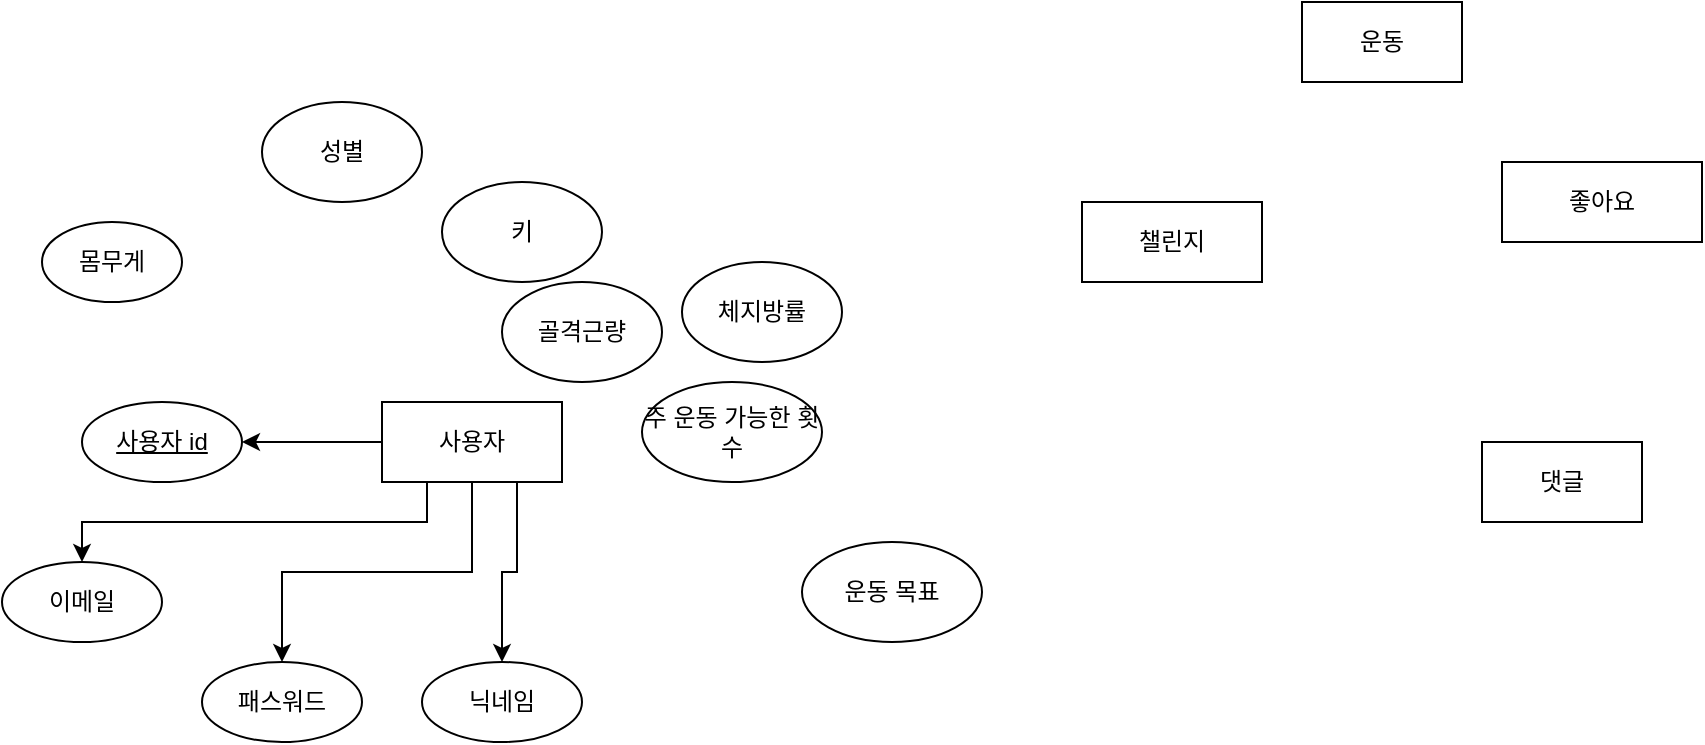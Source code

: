 <mxfile version="24.3.1" type="github">
  <diagram id="R2lEEEUBdFMjLlhIrx00" name="Page-1">
    <mxGraphModel dx="1959" dy="558" grid="1" gridSize="10" guides="1" tooltips="1" connect="1" arrows="1" fold="1" page="1" pageScale="1" pageWidth="850" pageHeight="1100" math="0" shadow="0" extFonts="Permanent Marker^https://fonts.googleapis.com/css?family=Permanent+Marker">
      <root>
        <mxCell id="0" />
        <mxCell id="1" parent="0" />
        <mxCell id="CGZgVdFiG2IRdjszwuet-2" value="챌린지" style="rounded=0;whiteSpace=wrap;html=1;" vertex="1" parent="1">
          <mxGeometry x="300" y="160" width="90" height="40" as="geometry" />
        </mxCell>
        <mxCell id="CGZgVdFiG2IRdjszwuet-11" style="edgeStyle=orthogonalEdgeStyle;rounded=0;orthogonalLoop=1;jettySize=auto;html=1;exitX=0;exitY=0.5;exitDx=0;exitDy=0;" edge="1" parent="1" source="CGZgVdFiG2IRdjszwuet-3" target="CGZgVdFiG2IRdjszwuet-10">
          <mxGeometry relative="1" as="geometry" />
        </mxCell>
        <mxCell id="CGZgVdFiG2IRdjszwuet-16" style="edgeStyle=orthogonalEdgeStyle;rounded=0;orthogonalLoop=1;jettySize=auto;html=1;exitX=0.25;exitY=1;exitDx=0;exitDy=0;" edge="1" parent="1" source="CGZgVdFiG2IRdjszwuet-3" target="CGZgVdFiG2IRdjszwuet-12">
          <mxGeometry relative="1" as="geometry" />
        </mxCell>
        <mxCell id="CGZgVdFiG2IRdjszwuet-17" style="edgeStyle=orthogonalEdgeStyle;rounded=0;orthogonalLoop=1;jettySize=auto;html=1;exitX=0.5;exitY=1;exitDx=0;exitDy=0;" edge="1" parent="1" source="CGZgVdFiG2IRdjszwuet-3" target="CGZgVdFiG2IRdjszwuet-13">
          <mxGeometry relative="1" as="geometry" />
        </mxCell>
        <mxCell id="CGZgVdFiG2IRdjszwuet-18" style="edgeStyle=orthogonalEdgeStyle;rounded=0;orthogonalLoop=1;jettySize=auto;html=1;exitX=0.75;exitY=1;exitDx=0;exitDy=0;entryX=0.5;entryY=0;entryDx=0;entryDy=0;" edge="1" parent="1" source="CGZgVdFiG2IRdjszwuet-3" target="CGZgVdFiG2IRdjszwuet-14">
          <mxGeometry relative="1" as="geometry" />
        </mxCell>
        <mxCell id="CGZgVdFiG2IRdjszwuet-3" value="사용자" style="rounded=0;whiteSpace=wrap;html=1;" vertex="1" parent="1">
          <mxGeometry x="-50" y="260" width="90" height="40" as="geometry" />
        </mxCell>
        <mxCell id="CGZgVdFiG2IRdjszwuet-4" style="edgeStyle=orthogonalEdgeStyle;rounded=0;orthogonalLoop=1;jettySize=auto;html=1;exitX=0.5;exitY=1;exitDx=0;exitDy=0;" edge="1" parent="1" source="CGZgVdFiG2IRdjszwuet-3" target="CGZgVdFiG2IRdjszwuet-3">
          <mxGeometry relative="1" as="geometry" />
        </mxCell>
        <mxCell id="CGZgVdFiG2IRdjszwuet-5" value="운동" style="rounded=0;whiteSpace=wrap;html=1;" vertex="1" parent="1">
          <mxGeometry x="410" y="60" width="80" height="40" as="geometry" />
        </mxCell>
        <mxCell id="CGZgVdFiG2IRdjszwuet-6" value="댓글" style="rounded=0;whiteSpace=wrap;html=1;" vertex="1" parent="1">
          <mxGeometry x="500" y="280" width="80" height="40" as="geometry" />
        </mxCell>
        <mxCell id="CGZgVdFiG2IRdjszwuet-8" value="좋아요" style="rounded=0;whiteSpace=wrap;html=1;" vertex="1" parent="1">
          <mxGeometry x="510" y="140" width="100" height="40" as="geometry" />
        </mxCell>
        <mxCell id="CGZgVdFiG2IRdjszwuet-10" value="&lt;u&gt;사용자 id&lt;/u&gt;" style="ellipse;whiteSpace=wrap;html=1;" vertex="1" parent="1">
          <mxGeometry x="-200" y="260" width="80" height="40" as="geometry" />
        </mxCell>
        <mxCell id="CGZgVdFiG2IRdjszwuet-12" value="이메일" style="ellipse;whiteSpace=wrap;html=1;" vertex="1" parent="1">
          <mxGeometry x="-240" y="340" width="80" height="40" as="geometry" />
        </mxCell>
        <mxCell id="CGZgVdFiG2IRdjszwuet-13" value="패스워드" style="ellipse;whiteSpace=wrap;html=1;" vertex="1" parent="1">
          <mxGeometry x="-140" y="390" width="80" height="40" as="geometry" />
        </mxCell>
        <mxCell id="CGZgVdFiG2IRdjszwuet-14" value="닉네임" style="ellipse;whiteSpace=wrap;html=1;" vertex="1" parent="1">
          <mxGeometry x="-30" y="390" width="80" height="40" as="geometry" />
        </mxCell>
        <mxCell id="CGZgVdFiG2IRdjszwuet-19" value="성별" style="ellipse;whiteSpace=wrap;html=1;" vertex="1" parent="1">
          <mxGeometry x="-110" y="110" width="80" height="50" as="geometry" />
        </mxCell>
        <mxCell id="CGZgVdFiG2IRdjszwuet-20" value="키" style="ellipse;whiteSpace=wrap;html=1;" vertex="1" parent="1">
          <mxGeometry x="-20" y="150" width="80" height="50" as="geometry" />
        </mxCell>
        <mxCell id="CGZgVdFiG2IRdjszwuet-22" value="골격근량" style="ellipse;whiteSpace=wrap;html=1;" vertex="1" parent="1">
          <mxGeometry x="10" y="200" width="80" height="50" as="geometry" />
        </mxCell>
        <mxCell id="CGZgVdFiG2IRdjszwuet-23" value="체지방률" style="ellipse;whiteSpace=wrap;html=1;" vertex="1" parent="1">
          <mxGeometry x="100" y="190" width="80" height="50" as="geometry" />
        </mxCell>
        <mxCell id="CGZgVdFiG2IRdjszwuet-24" value="주 운동 가능한 횟수" style="ellipse;whiteSpace=wrap;html=1;" vertex="1" parent="1">
          <mxGeometry x="80" y="250" width="90" height="50" as="geometry" />
        </mxCell>
        <mxCell id="CGZgVdFiG2IRdjszwuet-27" value="운동 목표" style="ellipse;whiteSpace=wrap;html=1;" vertex="1" parent="1">
          <mxGeometry x="160" y="330" width="90" height="50" as="geometry" />
        </mxCell>
        <mxCell id="CGZgVdFiG2IRdjszwuet-28" value="몸무게" style="ellipse;whiteSpace=wrap;html=1;" vertex="1" parent="1">
          <mxGeometry x="-220" y="170" width="70" height="40" as="geometry" />
        </mxCell>
      </root>
    </mxGraphModel>
  </diagram>
</mxfile>
